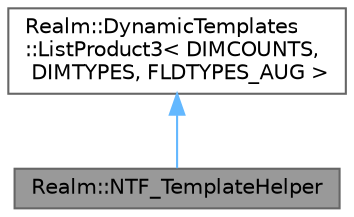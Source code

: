 digraph "Realm::NTF_TemplateHelper"
{
 // LATEX_PDF_SIZE
  bgcolor="transparent";
  edge [fontname=Helvetica,fontsize=10,labelfontname=Helvetica,labelfontsize=10];
  node [fontname=Helvetica,fontsize=10,shape=box,height=0.2,width=0.4];
  Node1 [id="Node000001",label="Realm::NTF_TemplateHelper",height=0.2,width=0.4,color="gray40", fillcolor="grey60", style="filled", fontcolor="black",tooltip=" "];
  Node2 -> Node1 [id="edge1_Node000001_Node000002",dir="back",color="steelblue1",style="solid",tooltip=" "];
  Node2 [id="Node000002",label="Realm::DynamicTemplates\l::ListProduct3\< DIMCOUNTS,\l DIMTYPES, FLDTYPES_AUG \>",height=0.2,width=0.4,color="gray40", fillcolor="white", style="filled",URL="$structRealm_1_1DynamicTemplates_1_1ListProduct3.html",tooltip=" "];
}
